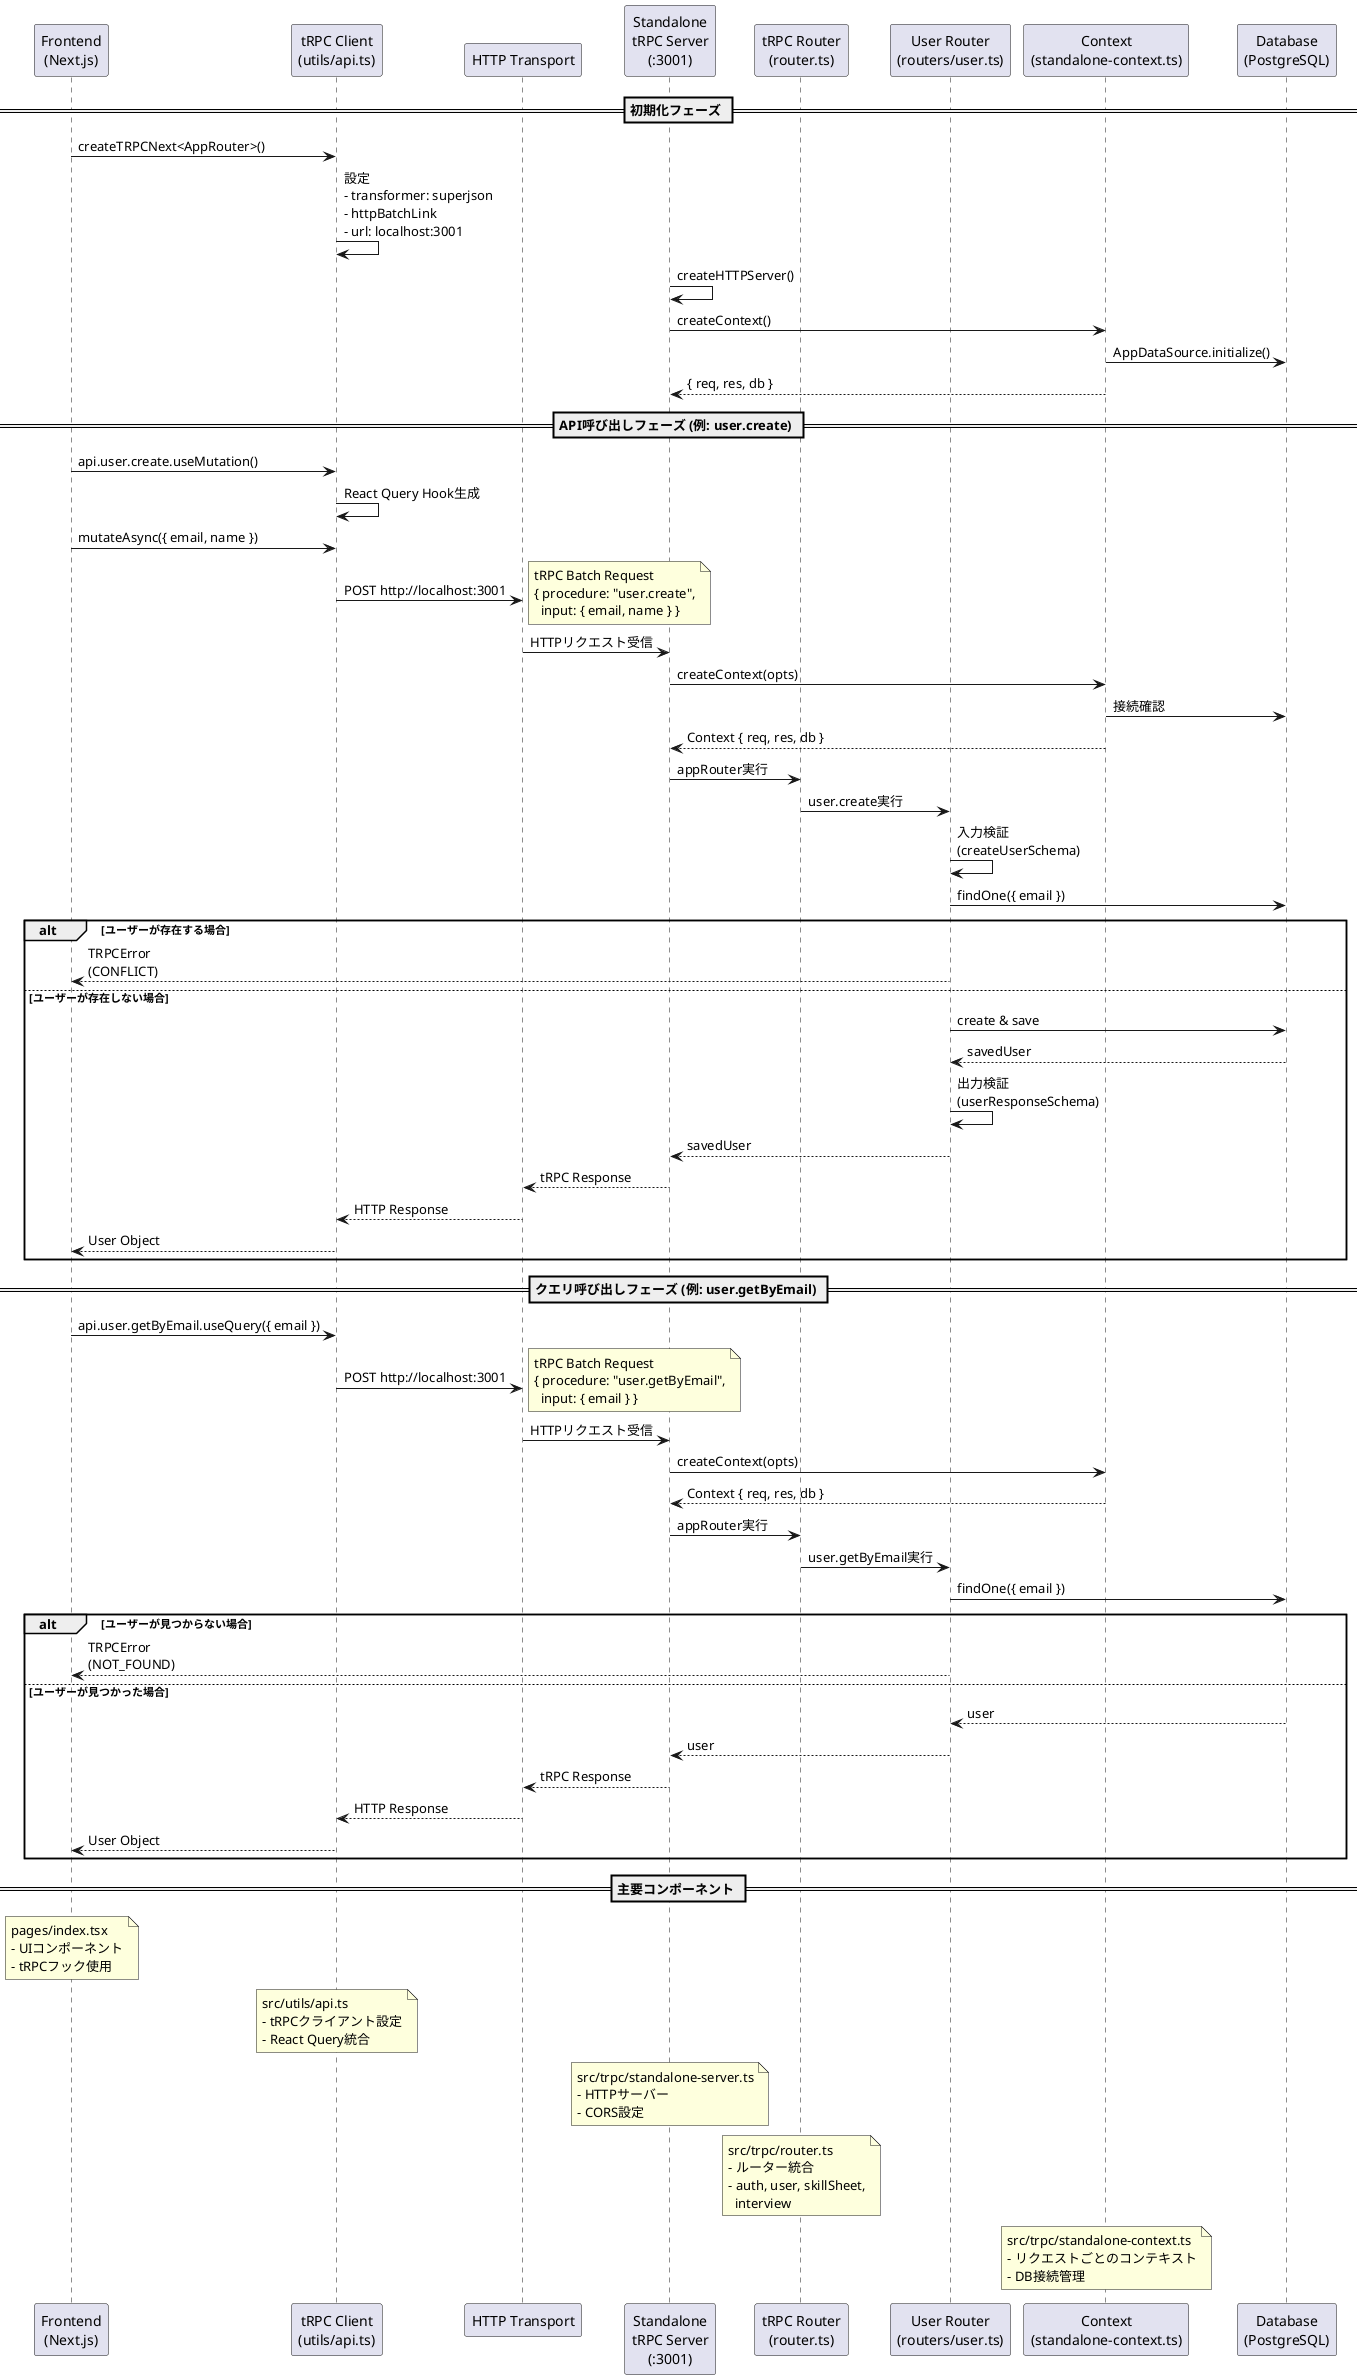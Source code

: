 @startuml tRPC Architecture Sequence
!define RECTANGLE class

participant "Frontend\n(Next.js)" as Frontend
participant "tRPC Client\n(utils/api.ts)" as Client
participant "HTTP Transport" as HTTP
participant "Standalone\ntRPC Server\n(:3001)" as Server
participant "tRPC Router\n(router.ts)" as Router
participant "User Router\n(routers/user.ts)" as UserRouter
participant "Context\n(standalone-context.ts)" as Context
participant "Database\n(PostgreSQL)" as DB

== 初期化フェーズ ==
Frontend -> Client: createTRPCNext<AppRouter>()
Client -> Client: 設定\n- transformer: superjson\n- httpBatchLink\n- url: localhost:3001

Server -> Server: createHTTPServer()
Server -> Context: createContext()
Context -> DB: AppDataSource.initialize()
Context --> Server: { req, res, db }

== API呼び出しフェーズ (例: user.create) ==
Frontend -> Client: api.user.create.useMutation()
Client -> Client: React Query Hook生成

Frontend -> Client: mutateAsync({ email, name })
Client -> HTTP: POST http://localhost:3001
note right: tRPC Batch Request\n{ procedure: "user.create",\n  input: { email, name } }

HTTP -> Server: HTTPリクエスト受信
Server -> Context: createContext(opts)
Context -> DB: 接続確認
Context --> Server: Context { req, res, db }

Server -> Router: appRouter実行
Router -> UserRouter: user.create実行
UserRouter -> UserRouter: 入力検証\n(createUserSchema)
UserRouter -> DB: findOne({ email })
alt ユーザーが存在する場合
    UserRouter --> Frontend: TRPCError\n(CONFLICT)
else ユーザーが存在しない場合
    UserRouter -> DB: create & save
    DB --> UserRouter: savedUser
    UserRouter -> UserRouter: 出力検証\n(userResponseSchema)
    UserRouter --> Server: savedUser
    Server --> HTTP: tRPC Response
    HTTP --> Client: HTTP Response
    Client --> Frontend: User Object
end

== クエリ呼び出しフェーズ (例: user.getByEmail) ==
Frontend -> Client: api.user.getByEmail.useQuery({ email })
Client -> HTTP: POST http://localhost:3001
note right: tRPC Batch Request\n{ procedure: "user.getByEmail",\n  input: { email } }

HTTP -> Server: HTTPリクエスト受信
Server -> Context: createContext(opts)
Context --> Server: Context { req, res, db }

Server -> Router: appRouter実行
Router -> UserRouter: user.getByEmail実行
UserRouter -> DB: findOne({ email })
alt ユーザーが見つからない場合
    UserRouter --> Frontend: TRPCError\n(NOT_FOUND)
else ユーザーが見つかった場合
    DB --> UserRouter: user
    UserRouter --> Server: user
    Server --> HTTP: tRPC Response
    HTTP --> Client: HTTP Response
    Client --> Frontend: User Object
end

== 主要コンポーネント ==
note over Frontend: pages/index.tsx\n- UIコンポーネント\n- tRPCフック使用
note over Client: src/utils/api.ts\n- tRPCクライアント設定\n- React Query統合
note over Server: src/trpc/standalone-server.ts\n- HTTPサーバー\n- CORS設定
note over Router: src/trpc/router.ts\n- ルーター統合\n- auth, user, skillSheet,\n  interview
note over Context: src/trpc/standalone-context.ts\n- リクエストごとのコンテキスト\n- DB接続管理

@enduml